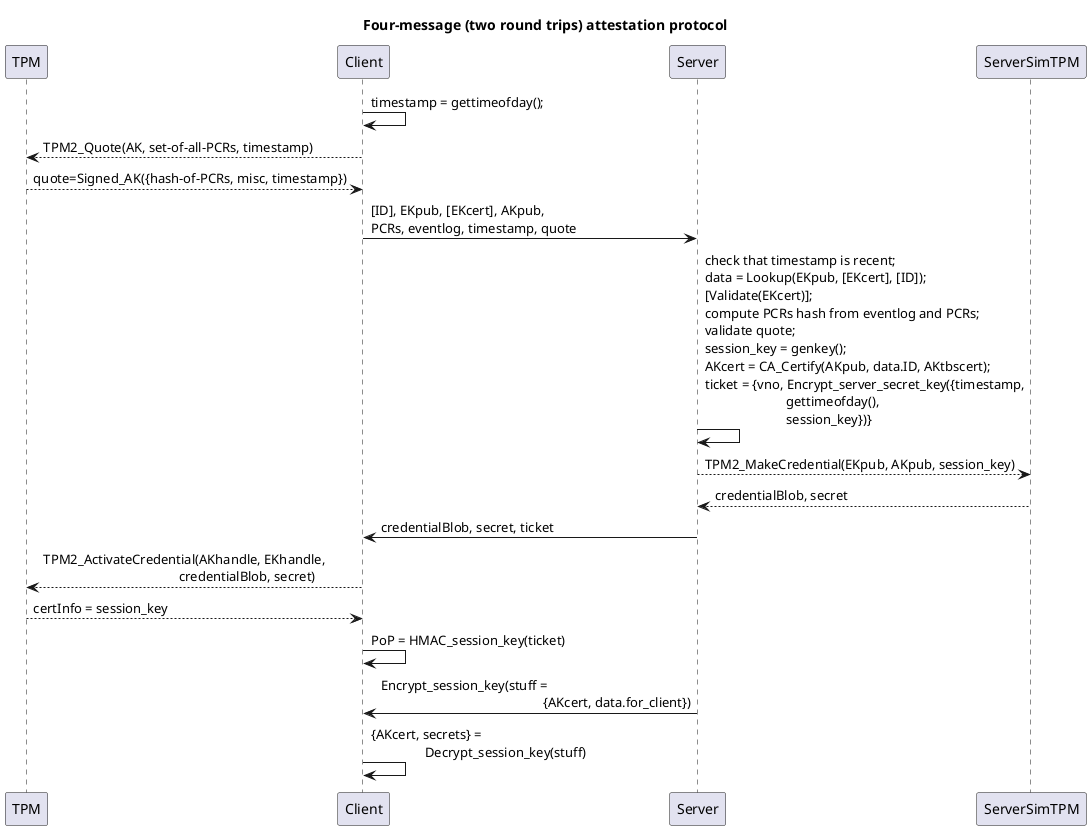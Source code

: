 @startuml
participant TPM as T
participant Client as C
participant Server as S
participant ServerSimTPM as ST
title Four-message (two round trips) attestation protocol
C   ->  C: timestamp = gettimeofday();
C  -->  T: TPM2_Quote(AK, set-of-all-PCRs, timestamp)
T  -->  C: quote=Signed_AK({hash-of-PCRs, misc, timestamp})
C   ->  S: [ID], EKpub, [EKcert], AKpub,\nPCRs, eventlog, timestamp, quote
S   ->  S: check that timestamp is recent;\ndata = Lookup(EKpub, [EKcert], [ID]);\n[Validate(EKcert)];\ncompute PCRs hash from eventlog and PCRs;\nvalidate quote;\nsession_key = genkey();\nAKcert = CA_Certify(AKpub, data.ID, AKtbscert);\nticket = {vno, Encrypt_server_secret_key({timestamp,\n\t\t\tgettimeofday(),\n\t\t\tsession_key})}
S  --> ST: TPM2_MakeCredential(EKpub, AKpub, session_key)
ST -->  S: credentialBlob, secret
S   ->  C: credentialBlob, secret, ticket
C  -->  T: TPM2_ActivateCredential(AKhandle, EKhandle,\n\t\t\t\t\tcredentialBlob, secret)
T  -->  C: certInfo = session_key
C   ->  C: PoP = HMAC_session_key(ticket)
S   ->  C: Encrypt_session_key(stuff =\n\t\t\t\t\t\t{AKcert, data.for_client})
C   ->  C: {AKcert, secrets} =\n\t\tDecrypt_session_key(stuff)
@enduml
